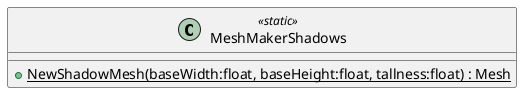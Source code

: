 @startuml
class MeshMakerShadows <<static>> {
    + {static} NewShadowMesh(baseWidth:float, baseHeight:float, tallness:float) : Mesh
}
@enduml
